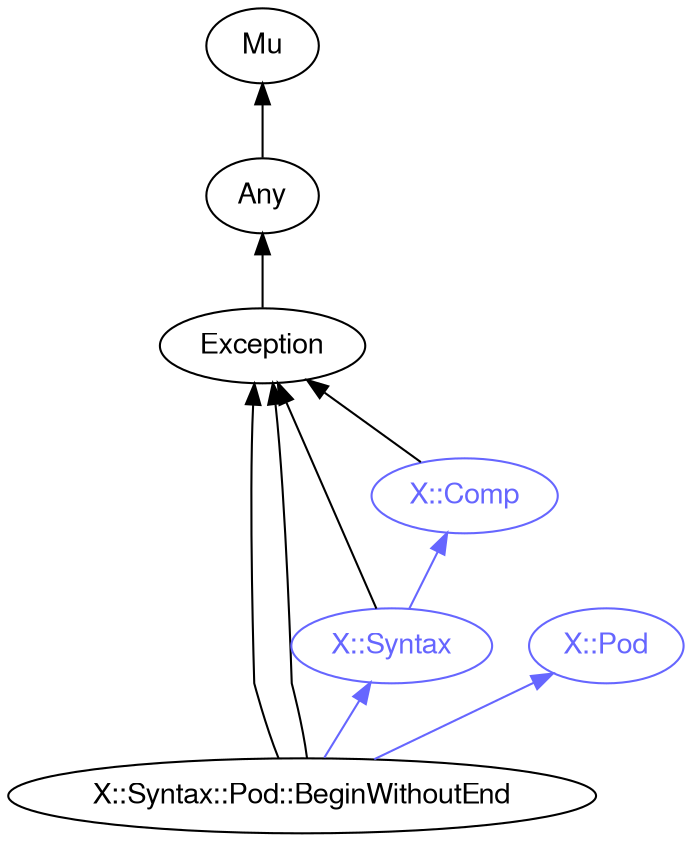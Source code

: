 digraph "perl6-type-graph" {
    rankdir=BT;
    splines=polyline;
    overlap=false; 
    // Types
    "X::Syntax::Pod::BeginWithoutEnd" [color="#000000", fontcolor="#000000", href="/type/X::Syntax::Pod::BeginWithoutEnd", fontname="FreeSans"];
    "Mu" [color="#000000", fontcolor="#000000", href="/type/Mu", fontname="FreeSans"];
    "Any" [color="#000000", fontcolor="#000000", href="/type/Any", fontname="FreeSans"];
    "Exception" [color="#000000", fontcolor="#000000", href="/type/Exception", fontname="FreeSans"];
    "X::Comp" [color="#6666FF", fontcolor="#6666FF", href="/type/X::Comp", fontname="FreeSans"];
    "X::Syntax" [color="#6666FF", fontcolor="#6666FF", href="/type/X::Syntax", fontname="FreeSans"];
    "X::Pod" [color="#6666FF", fontcolor="#6666FF", href="/type/X::Pod", fontname="FreeSans"];

    // Superclasses
    "X::Syntax::Pod::BeginWithoutEnd" -> "Exception" [color="#000000"];
    "X::Syntax::Pod::BeginWithoutEnd" -> "Exception" [color="#000000"];
    "Any" -> "Mu" [color="#000000"];
    "Exception" -> "Any" [color="#000000"];
    "X::Comp" -> "Exception" [color="#000000"];
    "X::Syntax" -> "Exception" [color="#000000"];

    // Roles
    "X::Syntax::Pod::BeginWithoutEnd" -> "X::Syntax" [color="#6666FF"];
    "X::Syntax::Pod::BeginWithoutEnd" -> "X::Pod" [color="#6666FF"];
    "X::Syntax" -> "X::Comp" [color="#6666FF"];
}
